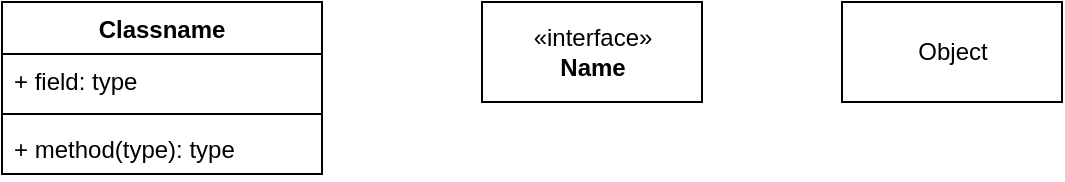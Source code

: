 <mxfile version="20.8.10" type="github"><diagram name="第 1 页" id="9PsU4jTLCfJwPl8hZVa5"><mxGraphModel dx="954" dy="616" grid="1" gridSize="10" guides="1" tooltips="1" connect="1" arrows="1" fold="1" page="1" pageScale="1" pageWidth="827" pageHeight="1169" math="0" shadow="0"><root><mxCell id="0"/><mxCell id="1" parent="0"/><mxCell id="Yw17dko0l56Evslvje0m-1" value="Classname" style="swimlane;fontStyle=1;align=center;verticalAlign=top;childLayout=stackLayout;horizontal=1;startSize=26;horizontalStack=0;resizeParent=1;resizeParentMax=0;resizeLast=0;collapsible=1;marginBottom=0;" parent="1" vertex="1"><mxGeometry x="70" y="160" width="160" height="86" as="geometry"/></mxCell><mxCell id="Yw17dko0l56Evslvje0m-2" value="+ field: type" style="text;strokeColor=none;fillColor=none;align=left;verticalAlign=top;spacingLeft=4;spacingRight=4;overflow=hidden;rotatable=0;points=[[0,0.5],[1,0.5]];portConstraint=eastwest;" parent="Yw17dko0l56Evslvje0m-1" vertex="1"><mxGeometry y="26" width="160" height="26" as="geometry"/></mxCell><mxCell id="Yw17dko0l56Evslvje0m-3" value="" style="line;strokeWidth=1;fillColor=none;align=left;verticalAlign=middle;spacingTop=-1;spacingLeft=3;spacingRight=3;rotatable=0;labelPosition=right;points=[];portConstraint=eastwest;strokeColor=inherit;" parent="Yw17dko0l56Evslvje0m-1" vertex="1"><mxGeometry y="52" width="160" height="8" as="geometry"/></mxCell><mxCell id="Yw17dko0l56Evslvje0m-4" value="+ method(type): type" style="text;strokeColor=none;fillColor=none;align=left;verticalAlign=top;spacingLeft=4;spacingRight=4;overflow=hidden;rotatable=0;points=[[0,0.5],[1,0.5]];portConstraint=eastwest;" parent="Yw17dko0l56Evslvje0m-1" vertex="1"><mxGeometry y="60" width="160" height="26" as="geometry"/></mxCell><mxCell id="Yw17dko0l56Evslvje0m-5" value="&amp;laquo;interface&amp;raquo;&lt;br&gt;&lt;b&gt;Name&lt;/b&gt;" style="html=1;" parent="1" vertex="1"><mxGeometry x="310" y="160" width="110" height="50" as="geometry"/></mxCell><mxCell id="Yw17dko0l56Evslvje0m-6" value="Object" style="html=1;" parent="1" vertex="1"><mxGeometry x="490" y="160" width="110" height="50" as="geometry"/></mxCell></root></mxGraphModel></diagram></mxfile>